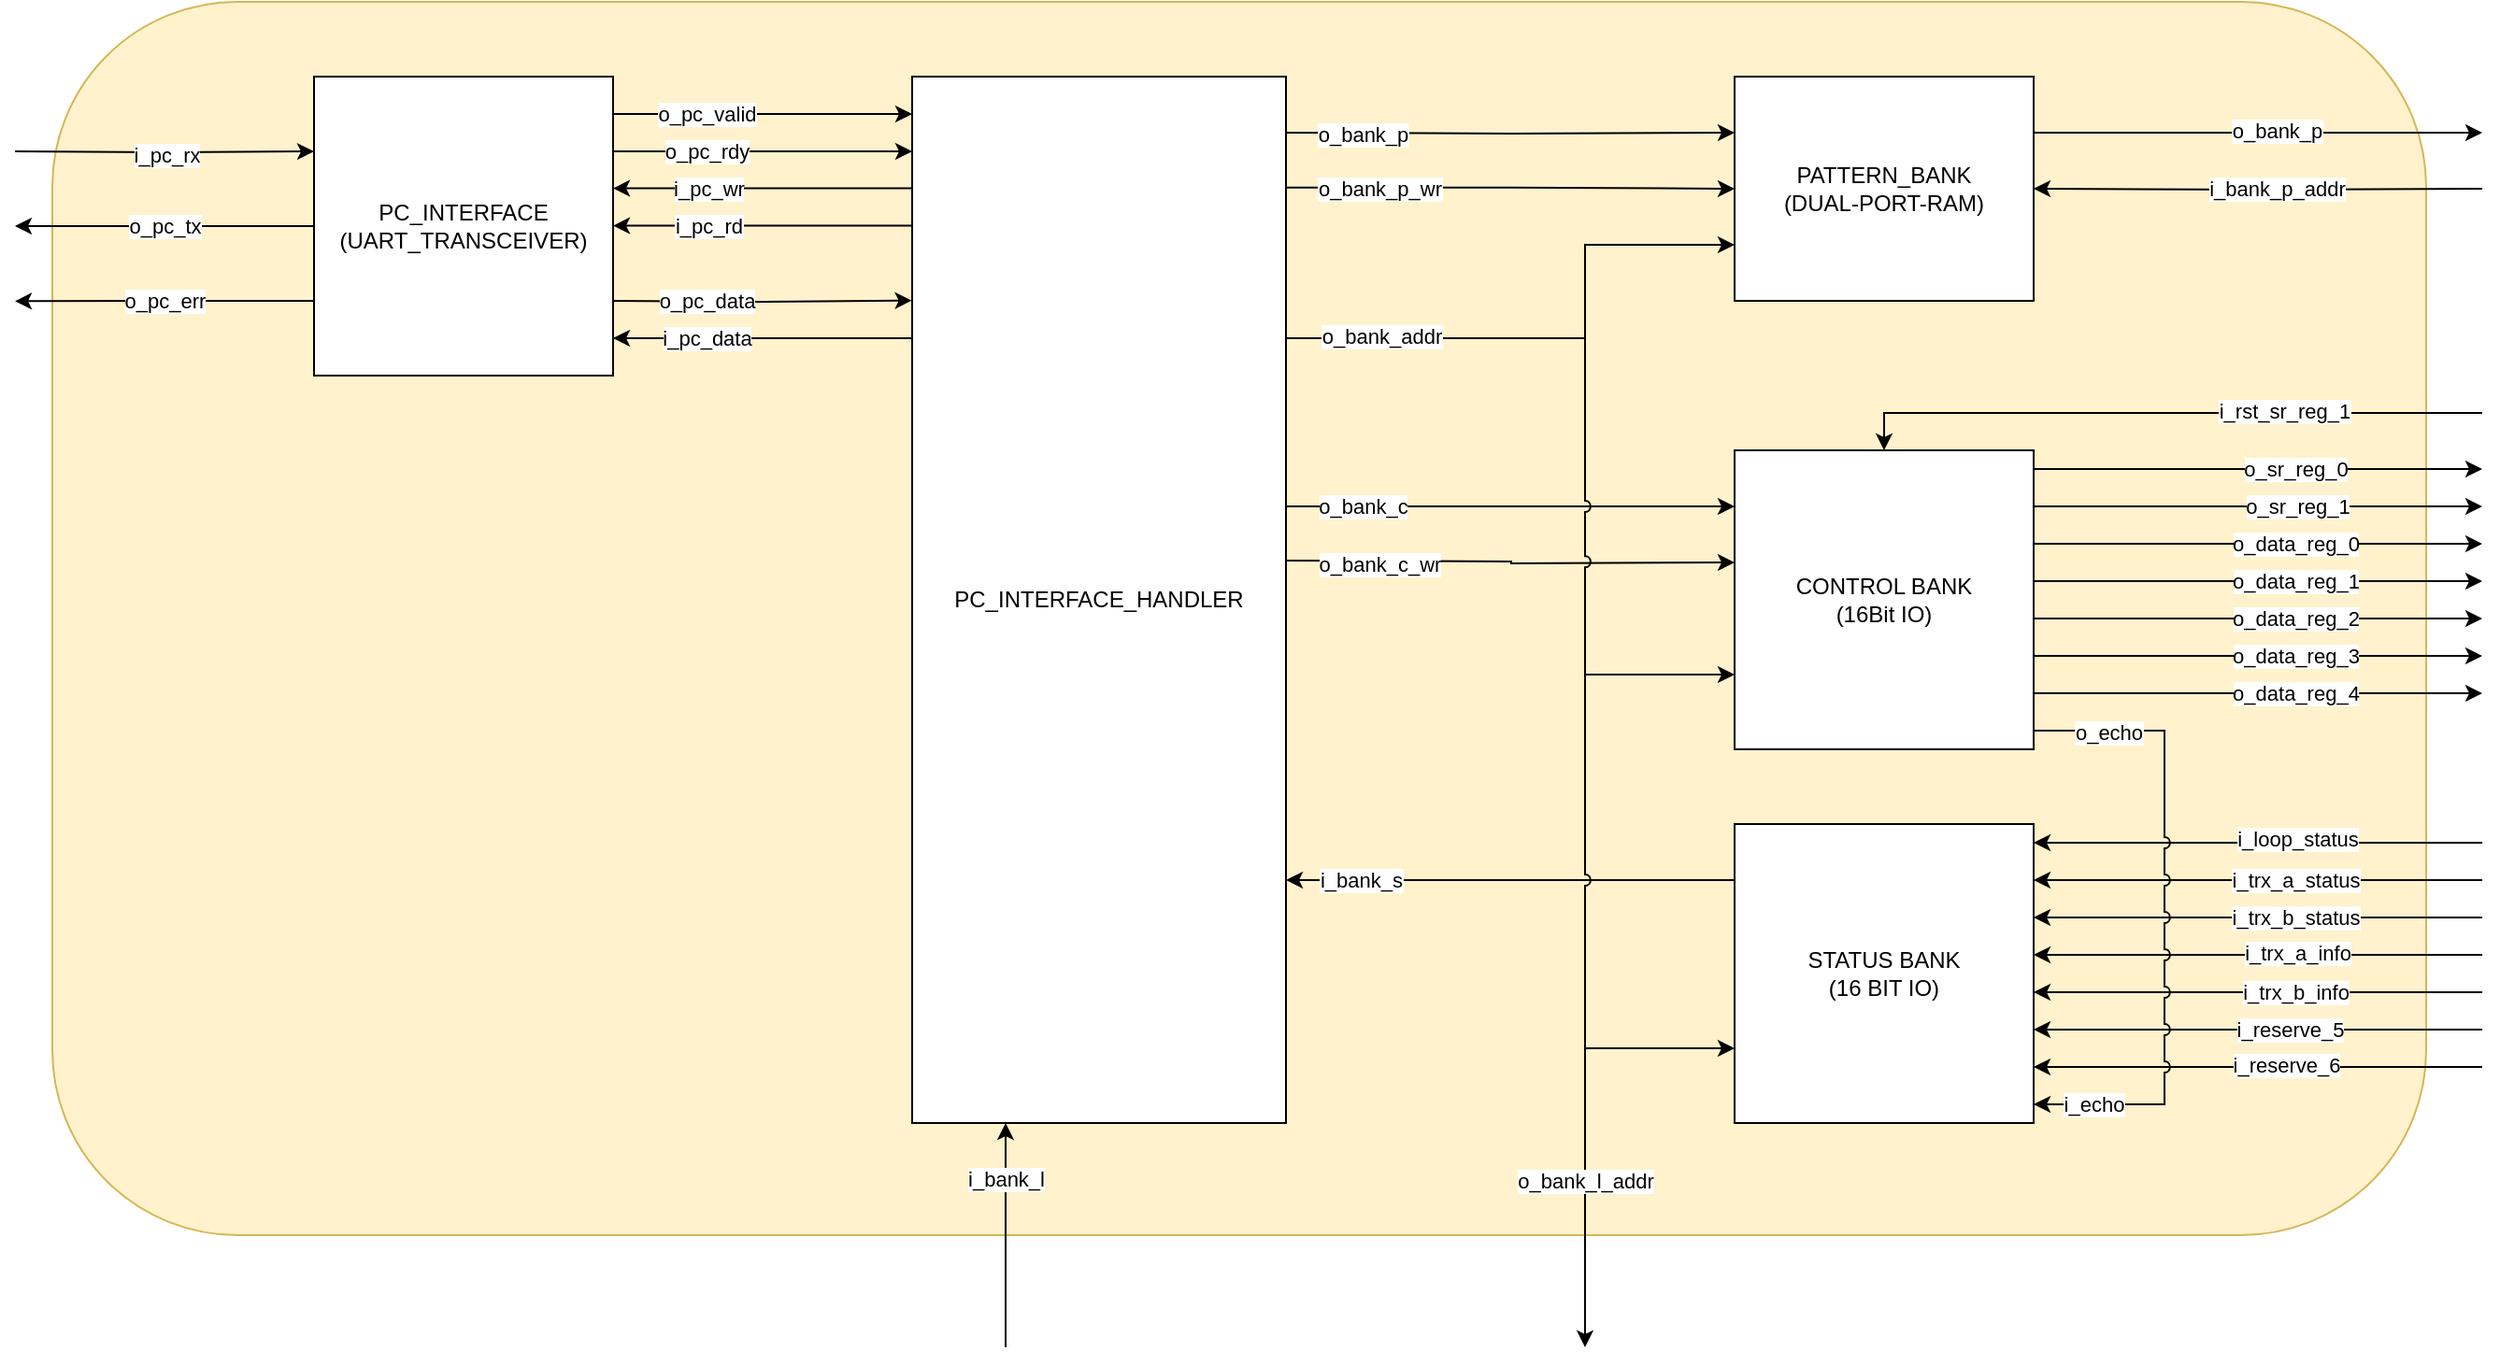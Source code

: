<mxfile version="24.6.5" type="device">
  <diagram name="Page-1" id="19orLH24KwETzogOE_vi">
    <mxGraphModel dx="1434" dy="772" grid="1" gridSize="10" guides="1" tooltips="1" connect="1" arrows="1" fold="1" page="1" pageScale="1" pageWidth="1654" pageHeight="1169" math="0" shadow="0">
      <root>
        <mxCell id="0" />
        <mxCell id="1" parent="0" />
        <mxCell id="xM7iKxUVUERFd8aIuAen-97" value="" style="rounded=1;whiteSpace=wrap;html=1;fillColor=#fff2cc;strokeColor=#d6b656;" parent="1" vertex="1">
          <mxGeometry x="60" y="80" width="1270" height="660" as="geometry" />
        </mxCell>
        <mxCell id="xM7iKxUVUERFd8aIuAen-92" style="edgeStyle=orthogonalEdgeStyle;rounded=0;orthogonalLoop=1;jettySize=auto;html=1;entryX=0;entryY=0.25;entryDx=0;entryDy=0;" parent="1" target="xM7iKxUVUERFd8aIuAen-1" edge="1">
          <mxGeometry relative="1" as="geometry">
            <mxPoint x="40" y="160" as="sourcePoint" />
          </mxGeometry>
        </mxCell>
        <mxCell id="xM7iKxUVUERFd8aIuAen-93" value="i_pc_rx" style="edgeLabel;html=1;align=center;verticalAlign=middle;resizable=0;points=[];" parent="xM7iKxUVUERFd8aIuAen-92" vertex="1" connectable="0">
          <mxGeometry x="-0.36" y="-1" relative="1" as="geometry">
            <mxPoint x="29" as="offset" />
          </mxGeometry>
        </mxCell>
        <mxCell id="xM7iKxUVUERFd8aIuAen-94" value="o_pc_tx" style="edgeStyle=orthogonalEdgeStyle;rounded=0;orthogonalLoop=1;jettySize=auto;html=1;" parent="1" source="xM7iKxUVUERFd8aIuAen-1" edge="1">
          <mxGeometry relative="1" as="geometry">
            <mxPoint x="40" y="200" as="targetPoint" />
          </mxGeometry>
        </mxCell>
        <mxCell id="xM7iKxUVUERFd8aIuAen-95" style="edgeStyle=orthogonalEdgeStyle;rounded=0;orthogonalLoop=1;jettySize=auto;html=1;exitX=0;exitY=0.75;exitDx=0;exitDy=0;" parent="1" source="xM7iKxUVUERFd8aIuAen-1" edge="1">
          <mxGeometry relative="1" as="geometry">
            <mxPoint x="40" y="240.143" as="targetPoint" />
          </mxGeometry>
        </mxCell>
        <mxCell id="xM7iKxUVUERFd8aIuAen-96" value="o_pc_err" style="edgeLabel;html=1;align=center;verticalAlign=middle;resizable=0;points=[];" parent="xM7iKxUVUERFd8aIuAen-95" vertex="1" connectable="0">
          <mxGeometry x="0.098" y="-1" relative="1" as="geometry">
            <mxPoint x="7" as="offset" />
          </mxGeometry>
        </mxCell>
        <mxCell id="xM7iKxUVUERFd8aIuAen-1" value="PC_INTERFACE&lt;div&gt;(UART_TRANSCEIVER)&lt;/div&gt;" style="rounded=0;whiteSpace=wrap;html=1;" parent="1" vertex="1">
          <mxGeometry x="200" y="120" width="160" height="160" as="geometry" />
        </mxCell>
        <mxCell id="xM7iKxUVUERFd8aIuAen-24" style="edgeStyle=orthogonalEdgeStyle;rounded=0;orthogonalLoop=1;jettySize=auto;html=1;exitX=1;exitY=0.25;exitDx=0;exitDy=0;entryX=0;entryY=0.75;entryDx=0;entryDy=0;" parent="1" source="xM7iKxUVUERFd8aIuAen-2" target="xM7iKxUVUERFd8aIuAen-3" edge="1">
          <mxGeometry relative="1" as="geometry">
            <Array as="points">
              <mxPoint x="880" y="260" />
              <mxPoint x="880" y="210" />
            </Array>
          </mxGeometry>
        </mxCell>
        <mxCell id="xM7iKxUVUERFd8aIuAen-98" style="edgeStyle=orthogonalEdgeStyle;rounded=0;orthogonalLoop=1;jettySize=auto;html=1;exitX=0.25;exitY=1;exitDx=0;exitDy=0;" parent="1" edge="1">
          <mxGeometry relative="1" as="geometry">
            <mxPoint x="570" y="680" as="targetPoint" />
            <mxPoint x="570" y="800" as="sourcePoint" />
          </mxGeometry>
        </mxCell>
        <mxCell id="xM7iKxUVUERFd8aIuAen-102" value="i_bank_l" style="edgeLabel;html=1;align=center;verticalAlign=middle;resizable=0;points=[];" parent="xM7iKxUVUERFd8aIuAen-98" vertex="1" connectable="0">
          <mxGeometry x="-0.55" relative="1" as="geometry">
            <mxPoint y="-63" as="offset" />
          </mxGeometry>
        </mxCell>
        <mxCell id="xM7iKxUVUERFd8aIuAen-2" value="PC_INTERFACE_HANDLER" style="rounded=0;whiteSpace=wrap;html=1;" parent="1" vertex="1">
          <mxGeometry x="520" y="120" width="200" height="560" as="geometry" />
        </mxCell>
        <mxCell id="xM7iKxUVUERFd8aIuAen-28" style="edgeStyle=orthogonalEdgeStyle;rounded=0;orthogonalLoop=1;jettySize=auto;html=1;exitX=1;exitY=0.25;exitDx=0;exitDy=0;" parent="1" source="xM7iKxUVUERFd8aIuAen-3" edge="1">
          <mxGeometry relative="1" as="geometry">
            <mxPoint x="1360" y="150" as="targetPoint" />
          </mxGeometry>
        </mxCell>
        <mxCell id="xM7iKxUVUERFd8aIuAen-29" value="o_bank_p" style="edgeLabel;html=1;align=center;verticalAlign=middle;resizable=0;points=[];" parent="xM7iKxUVUERFd8aIuAen-28" vertex="1" connectable="0">
          <mxGeometry x="-0.181" y="1" relative="1" as="geometry">
            <mxPoint x="31" as="offset" />
          </mxGeometry>
        </mxCell>
        <mxCell id="xM7iKxUVUERFd8aIuAen-30" style="edgeStyle=orthogonalEdgeStyle;rounded=0;orthogonalLoop=1;jettySize=auto;html=1;" parent="1" target="xM7iKxUVUERFd8aIuAen-3" edge="1">
          <mxGeometry relative="1" as="geometry">
            <mxPoint x="1360" y="180" as="sourcePoint" />
          </mxGeometry>
        </mxCell>
        <mxCell id="xM7iKxUVUERFd8aIuAen-31" value="i_bank_p_addr" style="edgeLabel;html=1;align=center;verticalAlign=middle;resizable=0;points=[];" parent="xM7iKxUVUERFd8aIuAen-30" vertex="1" connectable="0">
          <mxGeometry x="0.367" relative="1" as="geometry">
            <mxPoint x="54" as="offset" />
          </mxGeometry>
        </mxCell>
        <mxCell id="xM7iKxUVUERFd8aIuAen-3" value="PATTERN_BANK&lt;div&gt;(DUAL-PORT-RAM)&lt;/div&gt;" style="rounded=0;whiteSpace=wrap;html=1;" parent="1" vertex="1">
          <mxGeometry x="960" y="120" width="160" height="120" as="geometry" />
        </mxCell>
        <mxCell id="xM7iKxUVUERFd8aIuAen-32" style="edgeStyle=orthogonalEdgeStyle;rounded=0;orthogonalLoop=1;jettySize=auto;html=1;exitX=1;exitY=0.25;exitDx=0;exitDy=0;" parent="1" edge="1">
          <mxGeometry relative="1" as="geometry">
            <mxPoint x="1360" y="330" as="targetPoint" />
            <mxPoint x="1120" y="330" as="sourcePoint" />
          </mxGeometry>
        </mxCell>
        <mxCell id="xM7iKxUVUERFd8aIuAen-33" value="o_sr_reg_0" style="edgeLabel;html=1;align=center;verticalAlign=middle;resizable=0;points=[];" parent="xM7iKxUVUERFd8aIuAen-32" vertex="1" connectable="0">
          <mxGeometry x="-0.161" y="-1" relative="1" as="geometry">
            <mxPoint x="39" y="-1" as="offset" />
          </mxGeometry>
        </mxCell>
        <mxCell id="xM7iKxUVUERFd8aIuAen-34" style="edgeStyle=orthogonalEdgeStyle;rounded=0;orthogonalLoop=1;jettySize=auto;html=1;" parent="1" edge="1">
          <mxGeometry relative="1" as="geometry">
            <mxPoint x="1360" y="350" as="targetPoint" />
            <mxPoint x="1120" y="350" as="sourcePoint" />
          </mxGeometry>
        </mxCell>
        <mxCell id="xM7iKxUVUERFd8aIuAen-35" value="o_sr_reg_1" style="edgeLabel;html=1;align=center;verticalAlign=middle;resizable=0;points=[];" parent="xM7iKxUVUERFd8aIuAen-34" vertex="1" connectable="0">
          <mxGeometry x="-0.689" relative="1" as="geometry">
            <mxPoint x="103" as="offset" />
          </mxGeometry>
        </mxCell>
        <mxCell id="xM7iKxUVUERFd8aIuAen-36" style="edgeStyle=orthogonalEdgeStyle;rounded=0;orthogonalLoop=1;jettySize=auto;html=1;exitX=1;exitY=0.75;exitDx=0;exitDy=0;" parent="1" edge="1">
          <mxGeometry relative="1" as="geometry">
            <mxPoint x="1360" y="370" as="targetPoint" />
            <mxPoint x="1120" y="370" as="sourcePoint" />
          </mxGeometry>
        </mxCell>
        <mxCell id="xM7iKxUVUERFd8aIuAen-37" value="o_data_reg_0" style="edgeLabel;html=1;align=center;verticalAlign=middle;resizable=0;points=[];" parent="xM7iKxUVUERFd8aIuAen-36" vertex="1" connectable="0">
          <mxGeometry x="-0.326" relative="1" as="geometry">
            <mxPoint x="59" as="offset" />
          </mxGeometry>
        </mxCell>
        <mxCell id="TNCWiMMmGWBbcl-1bmBT-1" style="edgeStyle=orthogonalEdgeStyle;rounded=0;orthogonalLoop=1;jettySize=auto;html=1;" edge="1" parent="1" target="xM7iKxUVUERFd8aIuAen-6">
          <mxGeometry relative="1" as="geometry">
            <mxPoint x="1360" y="300" as="sourcePoint" />
            <Array as="points">
              <mxPoint x="1040" y="300" />
            </Array>
          </mxGeometry>
        </mxCell>
        <mxCell id="TNCWiMMmGWBbcl-1bmBT-2" value="i_rst_sr_reg_1" style="edgeLabel;html=1;align=center;verticalAlign=middle;resizable=0;points=[];" vertex="1" connectable="0" parent="TNCWiMMmGWBbcl-1bmBT-1">
          <mxGeometry x="-0.377" y="-1" relative="1" as="geometry">
            <mxPoint as="offset" />
          </mxGeometry>
        </mxCell>
        <mxCell id="xM7iKxUVUERFd8aIuAen-6" value="&lt;div&gt;&lt;br&gt;&lt;/div&gt;&lt;div&gt;CONTROL BANK&lt;/div&gt;&lt;div&gt;(16Bit IO)&lt;/div&gt;&lt;div&gt;&lt;br&gt;&lt;/div&gt;" style="rounded=0;whiteSpace=wrap;html=1;" parent="1" vertex="1">
          <mxGeometry x="960" y="320" width="160" height="160" as="geometry" />
        </mxCell>
        <mxCell id="xM7iKxUVUERFd8aIuAen-11" value="&lt;div&gt;STATUS BANK&lt;/div&gt;&lt;div&gt;(16 BIT IO)&lt;/div&gt;" style="rounded=0;whiteSpace=wrap;html=1;" parent="1" vertex="1">
          <mxGeometry x="960" y="520" width="160" height="160" as="geometry" />
        </mxCell>
        <mxCell id="xM7iKxUVUERFd8aIuAen-12" style="edgeStyle=orthogonalEdgeStyle;rounded=0;orthogonalLoop=1;jettySize=auto;html=1;entryX=0;entryY=0.25;entryDx=0;entryDy=0;" parent="1" target="xM7iKxUVUERFd8aIuAen-3" edge="1">
          <mxGeometry relative="1" as="geometry">
            <mxPoint x="720" y="150" as="sourcePoint" />
          </mxGeometry>
        </mxCell>
        <mxCell id="xM7iKxUVUERFd8aIuAen-13" value="o_bank_p" style="edgeLabel;html=1;align=center;verticalAlign=middle;resizable=0;points=[];" parent="xM7iKxUVUERFd8aIuAen-12" vertex="1" connectable="0">
          <mxGeometry x="-0.222" y="-3" relative="1" as="geometry">
            <mxPoint x="-53" y="-3" as="offset" />
          </mxGeometry>
        </mxCell>
        <mxCell id="xM7iKxUVUERFd8aIuAen-14" style="edgeStyle=orthogonalEdgeStyle;rounded=0;orthogonalLoop=1;jettySize=auto;html=1;exitX=0.999;exitY=0.106;exitDx=0;exitDy=0;exitPerimeter=0;" parent="1" source="xM7iKxUVUERFd8aIuAen-2" target="xM7iKxUVUERFd8aIuAen-3" edge="1">
          <mxGeometry relative="1" as="geometry">
            <mxPoint x="724" y="180" as="sourcePoint" />
          </mxGeometry>
        </mxCell>
        <mxCell id="xM7iKxUVUERFd8aIuAen-15" value="o_bank_p_wr" style="edgeLabel;html=1;align=center;verticalAlign=middle;resizable=0;points=[];" parent="xM7iKxUVUERFd8aIuAen-14" vertex="1" connectable="0">
          <mxGeometry x="0.167" relative="1" as="geometry">
            <mxPoint x="-90" as="offset" />
          </mxGeometry>
        </mxCell>
        <mxCell id="xM7iKxUVUERFd8aIuAen-20" style="edgeStyle=orthogonalEdgeStyle;rounded=0;orthogonalLoop=1;jettySize=auto;html=1;entryX=0;entryY=0.25;entryDx=0;entryDy=0;" parent="1" edge="1">
          <mxGeometry relative="1" as="geometry">
            <mxPoint x="720" y="350" as="sourcePoint" />
            <mxPoint x="960" y="350" as="targetPoint" />
          </mxGeometry>
        </mxCell>
        <mxCell id="xM7iKxUVUERFd8aIuAen-21" value="o_bank_c" style="edgeLabel;html=1;align=center;verticalAlign=middle;resizable=0;points=[];" parent="xM7iKxUVUERFd8aIuAen-20" vertex="1" connectable="0">
          <mxGeometry x="-0.222" y="-3" relative="1" as="geometry">
            <mxPoint x="-53" y="-3" as="offset" />
          </mxGeometry>
        </mxCell>
        <mxCell id="xM7iKxUVUERFd8aIuAen-22" style="edgeStyle=orthogonalEdgeStyle;rounded=0;orthogonalLoop=1;jettySize=auto;html=1;" parent="1" edge="1">
          <mxGeometry relative="1" as="geometry">
            <mxPoint x="720" y="379" as="sourcePoint" />
            <mxPoint x="960" y="380" as="targetPoint" />
          </mxGeometry>
        </mxCell>
        <mxCell id="xM7iKxUVUERFd8aIuAen-23" value="o_bank_c_wr" style="edgeLabel;html=1;align=center;verticalAlign=middle;resizable=0;points=[];" parent="xM7iKxUVUERFd8aIuAen-22" vertex="1" connectable="0">
          <mxGeometry x="0.167" relative="1" as="geometry">
            <mxPoint x="-90" as="offset" />
          </mxGeometry>
        </mxCell>
        <mxCell id="xM7iKxUVUERFd8aIuAen-26" style="edgeStyle=orthogonalEdgeStyle;rounded=0;orthogonalLoop=1;jettySize=auto;html=1;exitX=1;exitY=0.25;exitDx=0;exitDy=0;entryX=0;entryY=0.75;entryDx=0;entryDy=0;jumpStyle=arc;" parent="1" source="xM7iKxUVUERFd8aIuAen-2" target="xM7iKxUVUERFd8aIuAen-6" edge="1">
          <mxGeometry relative="1" as="geometry">
            <Array as="points">
              <mxPoint x="880" y="260" />
              <mxPoint x="880" y="440" />
            </Array>
          </mxGeometry>
        </mxCell>
        <mxCell id="xM7iKxUVUERFd8aIuAen-27" value="o_bank_addr" style="edgeLabel;html=1;align=center;verticalAlign=middle;resizable=0;points=[];" parent="xM7iKxUVUERFd8aIuAen-26" vertex="1" connectable="0">
          <mxGeometry x="-0.756" y="1" relative="1" as="geometry">
            <mxPoint as="offset" />
          </mxGeometry>
        </mxCell>
        <mxCell id="xM7iKxUVUERFd8aIuAen-38" style="edgeStyle=orthogonalEdgeStyle;rounded=0;orthogonalLoop=1;jettySize=auto;html=1;entryX=0;entryY=0.25;entryDx=0;entryDy=0;" parent="1" edge="1">
          <mxGeometry relative="1" as="geometry">
            <mxPoint x="960" y="550" as="sourcePoint" />
            <mxPoint x="720" y="550" as="targetPoint" />
          </mxGeometry>
        </mxCell>
        <mxCell id="xM7iKxUVUERFd8aIuAen-42" value="i_bank_s" style="edgeLabel;html=1;align=center;verticalAlign=middle;resizable=0;points=[];" parent="xM7iKxUVUERFd8aIuAen-38" vertex="1" connectable="0">
          <mxGeometry x="0.725" y="-2" relative="1" as="geometry">
            <mxPoint x="7" y="2" as="offset" />
          </mxGeometry>
        </mxCell>
        <mxCell id="xM7iKxUVUERFd8aIuAen-43" style="edgeStyle=orthogonalEdgeStyle;rounded=0;orthogonalLoop=1;jettySize=auto;html=1;exitX=0;exitY=0.75;exitDx=0;exitDy=0;entryX=0;entryY=0.75;entryDx=0;entryDy=0;jumpStyle=arc;" parent="1" target="xM7iKxUVUERFd8aIuAen-11" edge="1">
          <mxGeometry relative="1" as="geometry">
            <mxPoint x="880" y="410" as="sourcePoint" />
            <Array as="points">
              <mxPoint x="880" y="640" />
            </Array>
          </mxGeometry>
        </mxCell>
        <mxCell id="xM7iKxUVUERFd8aIuAen-47" style="edgeStyle=orthogonalEdgeStyle;rounded=0;orthogonalLoop=1;jettySize=auto;html=1;" parent="1" edge="1">
          <mxGeometry relative="1" as="geometry">
            <mxPoint x="1120" y="530" as="targetPoint" />
            <mxPoint x="1360" y="530" as="sourcePoint" />
          </mxGeometry>
        </mxCell>
        <mxCell id="xM7iKxUVUERFd8aIuAen-48" value="i_loop_status" style="edgeLabel;html=1;align=center;verticalAlign=middle;resizable=0;points=[];" parent="xM7iKxUVUERFd8aIuAen-47" vertex="1" connectable="0">
          <mxGeometry x="-0.161" y="-1" relative="1" as="geometry">
            <mxPoint x="1" y="-1" as="offset" />
          </mxGeometry>
        </mxCell>
        <mxCell id="xM7iKxUVUERFd8aIuAen-49" style="edgeStyle=orthogonalEdgeStyle;rounded=0;orthogonalLoop=1;jettySize=auto;html=1;" parent="1" edge="1">
          <mxGeometry relative="1" as="geometry">
            <mxPoint x="1120" y="550" as="targetPoint" />
            <mxPoint x="1360" y="550" as="sourcePoint" />
          </mxGeometry>
        </mxCell>
        <mxCell id="xM7iKxUVUERFd8aIuAen-50" value="i_trx_a_status" style="edgeLabel;html=1;align=center;verticalAlign=middle;resizable=0;points=[];" parent="xM7iKxUVUERFd8aIuAen-49" vertex="1" connectable="0">
          <mxGeometry x="-0.689" relative="1" as="geometry">
            <mxPoint x="-63" as="offset" />
          </mxGeometry>
        </mxCell>
        <mxCell id="xM7iKxUVUERFd8aIuAen-51" style="edgeStyle=orthogonalEdgeStyle;rounded=0;orthogonalLoop=1;jettySize=auto;html=1;" parent="1" edge="1">
          <mxGeometry relative="1" as="geometry">
            <mxPoint x="1120" y="570" as="targetPoint" />
            <mxPoint x="1360" y="570" as="sourcePoint" />
          </mxGeometry>
        </mxCell>
        <mxCell id="xM7iKxUVUERFd8aIuAen-52" value="i_trx_b_status" style="edgeLabel;html=1;align=center;verticalAlign=middle;resizable=0;points=[];" parent="xM7iKxUVUERFd8aIuAen-51" vertex="1" connectable="0">
          <mxGeometry x="-0.326" relative="1" as="geometry">
            <mxPoint x="-19" as="offset" />
          </mxGeometry>
        </mxCell>
        <mxCell id="xM7iKxUVUERFd8aIuAen-53" style="edgeStyle=orthogonalEdgeStyle;rounded=0;orthogonalLoop=1;jettySize=auto;html=1;" parent="1" edge="1">
          <mxGeometry relative="1" as="geometry">
            <mxPoint x="1120" y="590" as="targetPoint" />
            <mxPoint x="1360" y="590" as="sourcePoint" />
          </mxGeometry>
        </mxCell>
        <mxCell id="xM7iKxUVUERFd8aIuAen-54" value="i_trx_a_info" style="edgeLabel;html=1;align=center;verticalAlign=middle;resizable=0;points=[];" parent="xM7iKxUVUERFd8aIuAen-53" vertex="1" connectable="0">
          <mxGeometry x="-0.161" y="-1" relative="1" as="geometry">
            <mxPoint x="1" as="offset" />
          </mxGeometry>
        </mxCell>
        <mxCell id="xM7iKxUVUERFd8aIuAen-55" style="edgeStyle=orthogonalEdgeStyle;rounded=0;orthogonalLoop=1;jettySize=auto;html=1;" parent="1" edge="1">
          <mxGeometry relative="1" as="geometry">
            <mxPoint x="1120" y="610" as="targetPoint" />
            <mxPoint x="1360" y="610" as="sourcePoint" />
          </mxGeometry>
        </mxCell>
        <mxCell id="xM7iKxUVUERFd8aIuAen-56" value="i_trx_b_info" style="edgeLabel;html=1;align=center;verticalAlign=middle;resizable=0;points=[];" parent="xM7iKxUVUERFd8aIuAen-55" vertex="1" connectable="0">
          <mxGeometry x="-0.689" relative="1" as="geometry">
            <mxPoint x="-63" as="offset" />
          </mxGeometry>
        </mxCell>
        <mxCell id="xM7iKxUVUERFd8aIuAen-57" style="edgeStyle=orthogonalEdgeStyle;rounded=0;orthogonalLoop=1;jettySize=auto;html=1;" parent="1" edge="1">
          <mxGeometry relative="1" as="geometry">
            <mxPoint x="1120" y="630" as="targetPoint" />
            <mxPoint x="1360" y="630" as="sourcePoint" />
          </mxGeometry>
        </mxCell>
        <mxCell id="xM7iKxUVUERFd8aIuAen-71" value="i_reserve_5" style="edgeLabel;html=1;align=center;verticalAlign=middle;resizable=0;points=[];" parent="xM7iKxUVUERFd8aIuAen-57" vertex="1" connectable="0">
          <mxGeometry x="0.586" relative="1" as="geometry">
            <mxPoint x="87" as="offset" />
          </mxGeometry>
        </mxCell>
        <mxCell id="xM7iKxUVUERFd8aIuAen-59" style="edgeStyle=orthogonalEdgeStyle;rounded=0;orthogonalLoop=1;jettySize=auto;html=1;" parent="1" edge="1">
          <mxGeometry relative="1" as="geometry">
            <mxPoint x="1120" y="650" as="targetPoint" />
            <mxPoint x="1360" y="650" as="sourcePoint" />
          </mxGeometry>
        </mxCell>
        <mxCell id="xM7iKxUVUERFd8aIuAen-72" value="i_reserve_6" style="edgeLabel;html=1;align=center;verticalAlign=middle;resizable=0;points=[];" parent="xM7iKxUVUERFd8aIuAen-59" vertex="1" connectable="0">
          <mxGeometry x="0.633" y="-1" relative="1" as="geometry">
            <mxPoint x="91" as="offset" />
          </mxGeometry>
        </mxCell>
        <mxCell id="xM7iKxUVUERFd8aIuAen-61" style="edgeStyle=orthogonalEdgeStyle;rounded=0;orthogonalLoop=1;jettySize=auto;html=1;exitX=1;exitY=0.75;exitDx=0;exitDy=0;" parent="1" edge="1">
          <mxGeometry relative="1" as="geometry">
            <mxPoint x="1360" y="390" as="targetPoint" />
            <mxPoint x="1120" y="390" as="sourcePoint" />
          </mxGeometry>
        </mxCell>
        <mxCell id="xM7iKxUVUERFd8aIuAen-62" value="o_data_reg_1" style="edgeLabel;html=1;align=center;verticalAlign=middle;resizable=0;points=[];" parent="xM7iKxUVUERFd8aIuAen-61" vertex="1" connectable="0">
          <mxGeometry x="-0.326" relative="1" as="geometry">
            <mxPoint x="59" as="offset" />
          </mxGeometry>
        </mxCell>
        <mxCell id="xM7iKxUVUERFd8aIuAen-63" style="edgeStyle=orthogonalEdgeStyle;rounded=0;orthogonalLoop=1;jettySize=auto;html=1;exitX=1;exitY=0.75;exitDx=0;exitDy=0;" parent="1" edge="1">
          <mxGeometry relative="1" as="geometry">
            <mxPoint x="1360" y="410" as="targetPoint" />
            <mxPoint x="1120" y="410" as="sourcePoint" />
          </mxGeometry>
        </mxCell>
        <mxCell id="xM7iKxUVUERFd8aIuAen-64" value="o_data_reg_2" style="edgeLabel;html=1;align=center;verticalAlign=middle;resizable=0;points=[];" parent="xM7iKxUVUERFd8aIuAen-63" vertex="1" connectable="0">
          <mxGeometry x="-0.326" relative="1" as="geometry">
            <mxPoint x="59" as="offset" />
          </mxGeometry>
        </mxCell>
        <mxCell id="xM7iKxUVUERFd8aIuAen-65" style="edgeStyle=orthogonalEdgeStyle;rounded=0;orthogonalLoop=1;jettySize=auto;html=1;exitX=1;exitY=0.75;exitDx=0;exitDy=0;" parent="1" edge="1">
          <mxGeometry relative="1" as="geometry">
            <mxPoint x="1360" y="430" as="targetPoint" />
            <mxPoint x="1120" y="430" as="sourcePoint" />
          </mxGeometry>
        </mxCell>
        <mxCell id="xM7iKxUVUERFd8aIuAen-66" value="o_data_reg_3" style="edgeLabel;html=1;align=center;verticalAlign=middle;resizable=0;points=[];" parent="xM7iKxUVUERFd8aIuAen-65" vertex="1" connectable="0">
          <mxGeometry x="-0.326" relative="1" as="geometry">
            <mxPoint x="59" as="offset" />
          </mxGeometry>
        </mxCell>
        <mxCell id="xM7iKxUVUERFd8aIuAen-67" style="edgeStyle=orthogonalEdgeStyle;rounded=0;orthogonalLoop=1;jettySize=auto;html=1;exitX=1;exitY=0.75;exitDx=0;exitDy=0;" parent="1" edge="1">
          <mxGeometry relative="1" as="geometry">
            <mxPoint x="1360" y="450" as="targetPoint" />
            <mxPoint x="1120" y="450" as="sourcePoint" />
          </mxGeometry>
        </mxCell>
        <mxCell id="xM7iKxUVUERFd8aIuAen-68" value="o_data_reg_4" style="edgeLabel;html=1;align=center;verticalAlign=middle;resizable=0;points=[];" parent="xM7iKxUVUERFd8aIuAen-67" vertex="1" connectable="0">
          <mxGeometry x="-0.326" relative="1" as="geometry">
            <mxPoint x="59" as="offset" />
          </mxGeometry>
        </mxCell>
        <mxCell id="xM7iKxUVUERFd8aIuAen-69" style="edgeStyle=orthogonalEdgeStyle;rounded=0;orthogonalLoop=1;jettySize=auto;html=1;exitX=1;exitY=0.75;exitDx=0;exitDy=0;jumpStyle=arc;" parent="1" edge="1">
          <mxGeometry relative="1" as="geometry">
            <mxPoint x="1120" y="670" as="targetPoint" />
            <mxPoint x="1120" y="470" as="sourcePoint" />
            <Array as="points">
              <mxPoint x="1190" y="470" />
              <mxPoint x="1190" y="670" />
            </Array>
          </mxGeometry>
        </mxCell>
        <mxCell id="xM7iKxUVUERFd8aIuAen-70" value="o_echo" style="edgeLabel;html=1;align=center;verticalAlign=middle;resizable=0;points=[];" parent="xM7iKxUVUERFd8aIuAen-69" vertex="1" connectable="0">
          <mxGeometry x="-0.326" relative="1" as="geometry">
            <mxPoint x="-30" y="-44" as="offset" />
          </mxGeometry>
        </mxCell>
        <mxCell id="xM7iKxUVUERFd8aIuAen-74" value="i_echo" style="edgeLabel;html=1;align=center;verticalAlign=middle;resizable=0;points=[];" parent="xM7iKxUVUERFd8aIuAen-69" vertex="1" connectable="0">
          <mxGeometry x="0.813" relative="1" as="geometry">
            <mxPoint as="offset" />
          </mxGeometry>
        </mxCell>
        <mxCell id="xM7iKxUVUERFd8aIuAen-80" style="edgeStyle=orthogonalEdgeStyle;rounded=0;orthogonalLoop=1;jettySize=auto;html=1;exitX=1;exitY=0.25;exitDx=0;exitDy=0;entryX=-0.001;entryY=0.214;entryDx=0;entryDy=0;entryPerimeter=0;" parent="1" target="xM7iKxUVUERFd8aIuAen-2" edge="1">
          <mxGeometry relative="1" as="geometry">
            <mxPoint x="360" y="240" as="sourcePoint" />
            <mxPoint x="518" y="240" as="targetPoint" />
          </mxGeometry>
        </mxCell>
        <mxCell id="xM7iKxUVUERFd8aIuAen-81" value="o_pc_data" style="edgeLabel;html=1;align=center;verticalAlign=middle;resizable=0;points=[];" parent="xM7iKxUVUERFd8aIuAen-80" vertex="1" connectable="0">
          <mxGeometry x="-0.643" y="1" relative="1" as="geometry">
            <mxPoint x="21" y="1" as="offset" />
          </mxGeometry>
        </mxCell>
        <mxCell id="xM7iKxUVUERFd8aIuAen-82" style="edgeStyle=orthogonalEdgeStyle;rounded=0;orthogonalLoop=1;jettySize=auto;html=1;exitX=0;exitY=0.25;exitDx=0;exitDy=0;entryX=-0.008;entryY=0.072;entryDx=0;entryDy=0;entryPerimeter=0;" parent="1" source="xM7iKxUVUERFd8aIuAen-2" edge="1">
          <mxGeometry relative="1" as="geometry">
            <mxPoint x="518" y="260" as="sourcePoint" />
            <mxPoint x="360" y="260" as="targetPoint" />
          </mxGeometry>
        </mxCell>
        <mxCell id="xM7iKxUVUERFd8aIuAen-83" value="i_pc_data" style="edgeLabel;html=1;align=center;verticalAlign=middle;resizable=0;points=[];" parent="xM7iKxUVUERFd8aIuAen-82" vertex="1" connectable="0">
          <mxGeometry x="-0.643" y="1" relative="1" as="geometry">
            <mxPoint x="-82" y="-1" as="offset" />
          </mxGeometry>
        </mxCell>
        <mxCell id="xM7iKxUVUERFd8aIuAen-84" style="edgeStyle=orthogonalEdgeStyle;rounded=0;orthogonalLoop=1;jettySize=auto;html=1;exitX=1;exitY=0.25;exitDx=0;exitDy=0;entryX=-0.001;entryY=0.214;entryDx=0;entryDy=0;entryPerimeter=0;" parent="1" edge="1">
          <mxGeometry relative="1" as="geometry">
            <mxPoint x="360" y="140" as="sourcePoint" />
            <mxPoint x="520" y="140" as="targetPoint" />
          </mxGeometry>
        </mxCell>
        <mxCell id="xM7iKxUVUERFd8aIuAen-85" value="o_pc_valid" style="edgeLabel;html=1;align=center;verticalAlign=middle;resizable=0;points=[];" parent="xM7iKxUVUERFd8aIuAen-84" vertex="1" connectable="0">
          <mxGeometry x="-0.643" y="1" relative="1" as="geometry">
            <mxPoint x="21" y="1" as="offset" />
          </mxGeometry>
        </mxCell>
        <mxCell id="xM7iKxUVUERFd8aIuAen-86" style="edgeStyle=orthogonalEdgeStyle;rounded=0;orthogonalLoop=1;jettySize=auto;html=1;exitX=1;exitY=0.25;exitDx=0;exitDy=0;entryX=-0.001;entryY=0.214;entryDx=0;entryDy=0;entryPerimeter=0;" parent="1" edge="1">
          <mxGeometry relative="1" as="geometry">
            <mxPoint x="360" y="160" as="sourcePoint" />
            <mxPoint x="520" y="160" as="targetPoint" />
          </mxGeometry>
        </mxCell>
        <mxCell id="xM7iKxUVUERFd8aIuAen-87" value="o_pc_rdy" style="edgeLabel;html=1;align=center;verticalAlign=middle;resizable=0;points=[];" parent="xM7iKxUVUERFd8aIuAen-86" vertex="1" connectable="0">
          <mxGeometry x="-0.643" y="1" relative="1" as="geometry">
            <mxPoint x="21" y="1" as="offset" />
          </mxGeometry>
        </mxCell>
        <mxCell id="xM7iKxUVUERFd8aIuAen-88" style="edgeStyle=orthogonalEdgeStyle;rounded=0;orthogonalLoop=1;jettySize=auto;html=1;exitX=1;exitY=0.25;exitDx=0;exitDy=0;entryX=-0.001;entryY=0.214;entryDx=0;entryDy=0;entryPerimeter=0;" parent="1" edge="1">
          <mxGeometry relative="1" as="geometry">
            <mxPoint x="520" y="179.76" as="sourcePoint" />
            <mxPoint x="360" y="179.76" as="targetPoint" />
          </mxGeometry>
        </mxCell>
        <mxCell id="xM7iKxUVUERFd8aIuAen-89" value="i_pc_wr" style="edgeLabel;html=1;align=center;verticalAlign=middle;resizable=0;points=[];" parent="xM7iKxUVUERFd8aIuAen-88" vertex="1" connectable="0">
          <mxGeometry x="-0.643" y="1" relative="1" as="geometry">
            <mxPoint x="-81" y="-1" as="offset" />
          </mxGeometry>
        </mxCell>
        <mxCell id="xM7iKxUVUERFd8aIuAen-90" style="edgeStyle=orthogonalEdgeStyle;rounded=0;orthogonalLoop=1;jettySize=auto;html=1;exitX=1;exitY=0.25;exitDx=0;exitDy=0;entryX=-0.001;entryY=0.214;entryDx=0;entryDy=0;entryPerimeter=0;" parent="1" edge="1">
          <mxGeometry relative="1" as="geometry">
            <mxPoint x="520" y="199.76" as="sourcePoint" />
            <mxPoint x="360" y="199.76" as="targetPoint" />
          </mxGeometry>
        </mxCell>
        <mxCell id="xM7iKxUVUERFd8aIuAen-91" value="i_pc_rd" style="edgeLabel;html=1;align=center;verticalAlign=middle;resizable=0;points=[];" parent="xM7iKxUVUERFd8aIuAen-90" vertex="1" connectable="0">
          <mxGeometry x="-0.643" y="1" relative="1" as="geometry">
            <mxPoint x="-81" y="-1" as="offset" />
          </mxGeometry>
        </mxCell>
        <mxCell id="xM7iKxUVUERFd8aIuAen-105" value="" style="endArrow=classic;html=1;rounded=0;" parent="1" edge="1">
          <mxGeometry width="50" height="50" relative="1" as="geometry">
            <mxPoint x="880" y="640" as="sourcePoint" />
            <mxPoint x="880" y="800" as="targetPoint" />
          </mxGeometry>
        </mxCell>
        <mxCell id="xM7iKxUVUERFd8aIuAen-106" value="o_bank_l_addr" style="edgeLabel;html=1;align=center;verticalAlign=middle;resizable=0;points=[];" parent="xM7iKxUVUERFd8aIuAen-105" vertex="1" connectable="0">
          <mxGeometry x="-0.215" relative="1" as="geometry">
            <mxPoint y="8" as="offset" />
          </mxGeometry>
        </mxCell>
      </root>
    </mxGraphModel>
  </diagram>
</mxfile>
